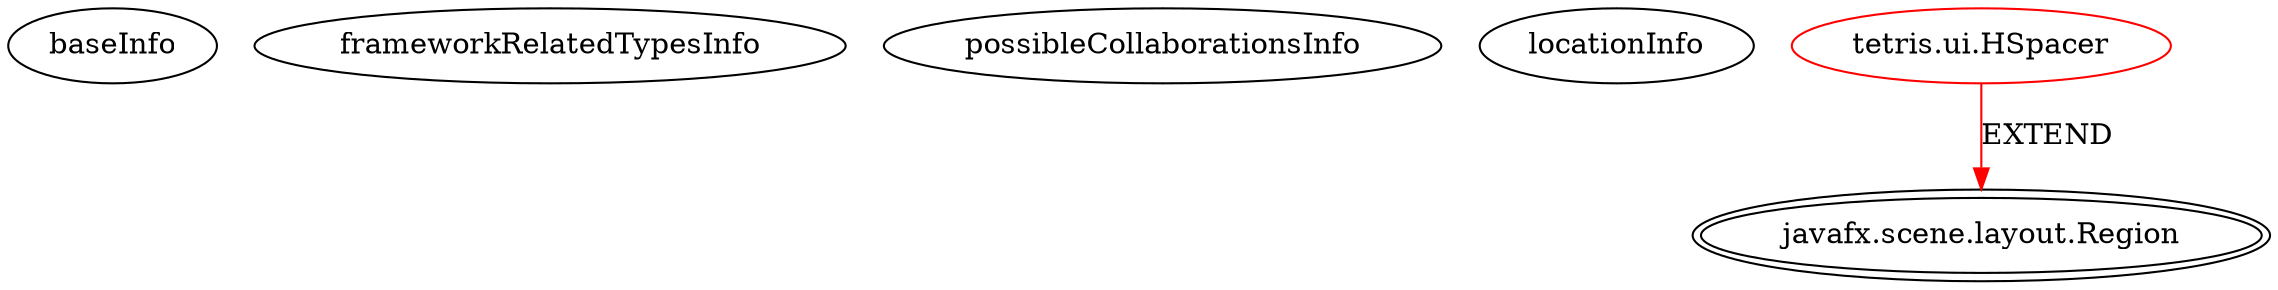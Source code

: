 digraph {
baseInfo[graphId=4368,category="extension_graph",isAnonymous=false,possibleRelation=false]
frameworkRelatedTypesInfo[0="javafx.scene.layout.Region"]
possibleCollaborationsInfo[]
locationInfo[projectName="suxue-tetris",filePath="/suxue-tetris/tetris-master/src/tetris/ui/HSpacer.java",contextSignature="HSpacer",graphId="4368"]
0[label="tetris.ui.HSpacer",vertexType="ROOT_CLIENT_CLASS_DECLARATION",isFrameworkType=false,color=red]
1[label="javafx.scene.layout.Region",vertexType="FRAMEWORK_CLASS_TYPE",isFrameworkType=true,peripheries=2]
0->1[label="EXTEND",color=red]
}
